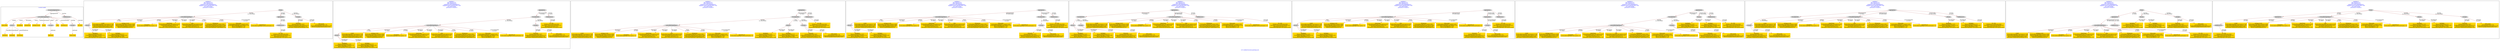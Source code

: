 digraph n0 {
fontcolor="blue"
remincross="true"
label="s25-s-oakland-museum-paintings.json"
subgraph cluster_0 {
label="1-correct model"
n2[style="filled",color="white",fillcolor="lightgray",label="CulturalHeritageObject1"];
n3[shape="plaintext",style="filled",fillcolor="gold",label="Date_made"];
n4[style="filled",color="white",fillcolor="lightgray",label="Person1"];
n5[shape="plaintext",style="filled",fillcolor="gold",label="Inscription"];
n6[shape="plaintext",style="filled",fillcolor="gold",label="Dimensions"];
n7[shape="plaintext",style="filled",fillcolor="gold",label="Subtype_of_Art"];
n8[shape="plaintext",style="filled",fillcolor="gold",label="Credit"];
n9[style="filled",color="white",fillcolor="lightgray",label="Concept1"];
n10[shape="plaintext",style="filled",fillcolor="gold",label="Title"];
n11[shape="plaintext",style="filled",fillcolor="gold",label="Accession_id"];
n12[style="filled",color="white",fillcolor="lightgray",label="Concept2"];
n13[shape="plaintext",style="filled",fillcolor="gold",label="birthDate"];
n14[shape="plaintext",style="filled",fillcolor="gold",label="deathDate"];
n15[shape="plaintext",style="filled",fillcolor="gold",label="ArtistName"];
n16[style="filled",color="white",fillcolor="lightgray",label="EuropeanaAggregation1"];
n17[style="filled",color="white",fillcolor="lightgray",label="WebResource2"];
n18[shape="plaintext",style="filled",fillcolor="gold",label="Pic_URL"];
n19[shape="plaintext",style="filled",fillcolor="gold",label="Keywords"];
n20[shape="plaintext",style="filled",fillcolor="gold",label="Type_of_Art"];
}
subgraph cluster_1 {
label="candidate 0\nlink coherence:0.0\nnode coherence:0.0\nconfidence:0.6921646066895412\nmapping score:0.3461061509477958\ncost:1800.020004\n-precision:0.5-recall:0.5"
n22[style="filled",color="white",fillcolor="lightgray",label="CulturalHeritageObject1"];
n23[style="filled",color="white",fillcolor="lightgray",label="Person1"];
n24[style="filled",color="white",fillcolor="lightgray",label="Aggregation1"];
n25[style="filled",color="white",fillcolor="lightgray",label="WebResource1"];
n26[style="filled",color="white",fillcolor="lightgray",label="Proxy1"];
n27[style="filled",color="white",fillcolor="lightgray",label="Concept1"];
n28[shape="plaintext",style="filled",fillcolor="gold",label="Credit\n[CulturalHeritageObject,provenance,0.726]\n[CulturalHeritageObject,description,0.203]\n[Person,biographicalInformation,0.044]\n[Document,columnSubClassOfLink,0.027]"];
n29[shape="plaintext",style="filled",fillcolor="gold",label="deathDate\n[Person,dateOfDeath,0.297]\n[CulturalHeritageObject,created,0.274]\n[Person,dateOfBirth,0.221]\n[CulturalHeritageObject,description,0.208]"];
n30[shape="plaintext",style="filled",fillcolor="gold",label="Subtype_of_Art\n[CulturalHeritageObject,medium,0.993]\n[Person,biographicalInformation,0.006]\n[CulturalHeritageObject,extent,0.0]\n[Person,nameOfThePerson,0.0]"];
n31[shape="plaintext",style="filled",fillcolor="gold",label="Inscription\n[CulturalHeritageObject,description,1.0]"];
n32[shape="plaintext",style="filled",fillcolor="gold",label="Keywords\n[Concept,prefLabel,0.467]\n[CulturalHeritageObject,description,0.271]\n[Person,biographicalInformation,0.16]\n[Document,columnSubClassOfLink,0.102]"];
n33[shape="plaintext",style="filled",fillcolor="gold",label="birthDate\n[Person,dateOfDeath,0.57]\n[CulturalHeritageObject,created,0.285]\n[Person,dateOfBirth,0.085]\n[CulturalHeritageObject,description,0.06]"];
n34[shape="plaintext",style="filled",fillcolor="gold",label="ArtistName\n[CulturalHeritageObject,description,0.422]\n[CulturalHeritageObject,title,0.216]\n[Document,classLink,0.187]\n[Document,columnSubClassOfLink,0.176]"];
n35[shape="plaintext",style="filled",fillcolor="gold",label="Pic_URL\n[WebResource,classLink,0.964]\n[Document,columnSubClassOfLink,0.02]\n[Document,classLink,0.012]\n[CulturalHeritageObject,description,0.003]"];
n36[shape="plaintext",style="filled",fillcolor="gold",label="Title\n[CulturalHeritageObject,description,0.452]\n[Person,biographicalInformation,0.334]\n[Document,classLink,0.112]\n[Document,columnSubClassOfLink,0.102]"];
n37[shape="plaintext",style="filled",fillcolor="gold",label="Dimensions\n[CulturalHeritageObject,extent,0.891]\n[CulturalHeritageObject,description,0.083]\n[Person,biographicalInformation,0.016]\n[CulturalHeritageObject,rightsHolder,0.01]"];
n38[shape="plaintext",style="filled",fillcolor="gold",label="Date_made\n[CulturalHeritageObject,created,0.425]\n[CulturalHeritageObject,description,0.253]\n[Person,dateOfDeath,0.178]\n[Person,dateOfBirth,0.144]"];
n39[shape="plaintext",style="filled",fillcolor="gold",label="Type_of_Art\n[Concept,prefLabel,0.79]\n[CulturalHeritageObject,description,0.123]\n[Person,biographicalInformation,0.087]"];
n40[shape="plaintext",style="filled",fillcolor="gold",label="Accession_id\n[CulturalHeritageObject,accessionNumber,1.0]"];
}
subgraph cluster_2 {
label="candidate 1\nlink coherence:0.0\nnode coherence:0.0\nconfidence:0.6921646066895412\nmapping score:0.3461061509477958\ncost:1800.020004\n-precision:0.5-recall:0.5"
n42[style="filled",color="white",fillcolor="lightgray",label="CulturalHeritageObject1"];
n43[style="filled",color="white",fillcolor="lightgray",label="Person1"];
n44[style="filled",color="white",fillcolor="lightgray",label="ProvidedCHO1"];
n45[style="filled",color="white",fillcolor="lightgray",label="Concept1"];
n46[style="filled",color="white",fillcolor="lightgray",label="Aggregation1"];
n47[style="filled",color="white",fillcolor="lightgray",label="WebResource1"];
n48[shape="plaintext",style="filled",fillcolor="gold",label="Credit\n[CulturalHeritageObject,provenance,0.726]\n[CulturalHeritageObject,description,0.203]\n[Person,biographicalInformation,0.044]\n[Document,columnSubClassOfLink,0.027]"];
n49[shape="plaintext",style="filled",fillcolor="gold",label="deathDate\n[Person,dateOfDeath,0.297]\n[CulturalHeritageObject,created,0.274]\n[Person,dateOfBirth,0.221]\n[CulturalHeritageObject,description,0.208]"];
n50[shape="plaintext",style="filled",fillcolor="gold",label="Subtype_of_Art\n[CulturalHeritageObject,medium,0.993]\n[Person,biographicalInformation,0.006]\n[CulturalHeritageObject,extent,0.0]\n[Person,nameOfThePerson,0.0]"];
n51[shape="plaintext",style="filled",fillcolor="gold",label="Inscription\n[CulturalHeritageObject,description,1.0]"];
n52[shape="plaintext",style="filled",fillcolor="gold",label="Keywords\n[Concept,prefLabel,0.467]\n[CulturalHeritageObject,description,0.271]\n[Person,biographicalInformation,0.16]\n[Document,columnSubClassOfLink,0.102]"];
n53[shape="plaintext",style="filled",fillcolor="gold",label="birthDate\n[Person,dateOfDeath,0.57]\n[CulturalHeritageObject,created,0.285]\n[Person,dateOfBirth,0.085]\n[CulturalHeritageObject,description,0.06]"];
n54[shape="plaintext",style="filled",fillcolor="gold",label="ArtistName\n[CulturalHeritageObject,description,0.422]\n[CulturalHeritageObject,title,0.216]\n[Document,classLink,0.187]\n[Document,columnSubClassOfLink,0.176]"];
n55[shape="plaintext",style="filled",fillcolor="gold",label="Pic_URL\n[WebResource,classLink,0.964]\n[Document,columnSubClassOfLink,0.02]\n[Document,classLink,0.012]\n[CulturalHeritageObject,description,0.003]"];
n56[shape="plaintext",style="filled",fillcolor="gold",label="Title\n[CulturalHeritageObject,description,0.452]\n[Person,biographicalInformation,0.334]\n[Document,classLink,0.112]\n[Document,columnSubClassOfLink,0.102]"];
n57[shape="plaintext",style="filled",fillcolor="gold",label="Dimensions\n[CulturalHeritageObject,extent,0.891]\n[CulturalHeritageObject,description,0.083]\n[Person,biographicalInformation,0.016]\n[CulturalHeritageObject,rightsHolder,0.01]"];
n58[shape="plaintext",style="filled",fillcolor="gold",label="Date_made\n[CulturalHeritageObject,created,0.425]\n[CulturalHeritageObject,description,0.253]\n[Person,dateOfDeath,0.178]\n[Person,dateOfBirth,0.144]"];
n59[shape="plaintext",style="filled",fillcolor="gold",label="Type_of_Art\n[Concept,prefLabel,0.79]\n[CulturalHeritageObject,description,0.123]\n[Person,biographicalInformation,0.087]"];
n60[shape="plaintext",style="filled",fillcolor="gold",label="Accession_id\n[CulturalHeritageObject,accessionNumber,1.0]"];
}
subgraph cluster_3 {
label="candidate 2\nlink coherence:0.0\nnode coherence:0.0\nconfidence:0.6921646066895412\nmapping score:0.3461061509477958\ncost:1800.020004\n-precision:0.5-recall:0.5"
n62[style="filled",color="white",fillcolor="lightgray",label="ProvidedCHO1"];
n63[style="filled",color="white",fillcolor="lightgray",label="CulturalHeritageObject1"];
n64[style="filled",color="white",fillcolor="lightgray",label="Person1"];
n65[style="filled",color="white",fillcolor="lightgray",label="Concept1"];
n66[style="filled",color="white",fillcolor="lightgray",label="Aggregation1"];
n67[style="filled",color="white",fillcolor="lightgray",label="WebResource1"];
n68[shape="plaintext",style="filled",fillcolor="gold",label="Credit\n[CulturalHeritageObject,provenance,0.726]\n[CulturalHeritageObject,description,0.203]\n[Person,biographicalInformation,0.044]\n[Document,columnSubClassOfLink,0.027]"];
n69[shape="plaintext",style="filled",fillcolor="gold",label="deathDate\n[Person,dateOfDeath,0.297]\n[CulturalHeritageObject,created,0.274]\n[Person,dateOfBirth,0.221]\n[CulturalHeritageObject,description,0.208]"];
n70[shape="plaintext",style="filled",fillcolor="gold",label="Subtype_of_Art\n[CulturalHeritageObject,medium,0.993]\n[Person,biographicalInformation,0.006]\n[CulturalHeritageObject,extent,0.0]\n[Person,nameOfThePerson,0.0]"];
n71[shape="plaintext",style="filled",fillcolor="gold",label="Inscription\n[CulturalHeritageObject,description,1.0]"];
n72[shape="plaintext",style="filled",fillcolor="gold",label="Keywords\n[Concept,prefLabel,0.467]\n[CulturalHeritageObject,description,0.271]\n[Person,biographicalInformation,0.16]\n[Document,columnSubClassOfLink,0.102]"];
n73[shape="plaintext",style="filled",fillcolor="gold",label="birthDate\n[Person,dateOfDeath,0.57]\n[CulturalHeritageObject,created,0.285]\n[Person,dateOfBirth,0.085]\n[CulturalHeritageObject,description,0.06]"];
n74[shape="plaintext",style="filled",fillcolor="gold",label="ArtistName\n[CulturalHeritageObject,description,0.422]\n[CulturalHeritageObject,title,0.216]\n[Document,classLink,0.187]\n[Document,columnSubClassOfLink,0.176]"];
n75[shape="plaintext",style="filled",fillcolor="gold",label="Pic_URL\n[WebResource,classLink,0.964]\n[Document,columnSubClassOfLink,0.02]\n[Document,classLink,0.012]\n[CulturalHeritageObject,description,0.003]"];
n76[shape="plaintext",style="filled",fillcolor="gold",label="Title\n[CulturalHeritageObject,description,0.452]\n[Person,biographicalInformation,0.334]\n[Document,classLink,0.112]\n[Document,columnSubClassOfLink,0.102]"];
n77[shape="plaintext",style="filled",fillcolor="gold",label="Dimensions\n[CulturalHeritageObject,extent,0.891]\n[CulturalHeritageObject,description,0.083]\n[Person,biographicalInformation,0.016]\n[CulturalHeritageObject,rightsHolder,0.01]"];
n78[shape="plaintext",style="filled",fillcolor="gold",label="Date_made\n[CulturalHeritageObject,created,0.425]\n[CulturalHeritageObject,description,0.253]\n[Person,dateOfDeath,0.178]\n[Person,dateOfBirth,0.144]"];
n79[shape="plaintext",style="filled",fillcolor="gold",label="Type_of_Art\n[Concept,prefLabel,0.79]\n[CulturalHeritageObject,description,0.123]\n[Person,biographicalInformation,0.087]"];
n80[shape="plaintext",style="filled",fillcolor="gold",label="Accession_id\n[CulturalHeritageObject,accessionNumber,1.0]"];
}
subgraph cluster_4 {
label="candidate 3\nlink coherence:0.0\nnode coherence:0.0\nconfidence:0.6921646066895412\nmapping score:0.3461061509477958\ncost:1800.020004\n-precision:0.5-recall:0.5"
n82[style="filled",color="white",fillcolor="lightgray",label="CulturalHeritageObject1"];
n83[style="filled",color="white",fillcolor="lightgray",label="Person1"];
n84[style="filled",color="white",fillcolor="lightgray",label="ProvidedCHO1"];
n85[style="filled",color="white",fillcolor="lightgray",label="Concept1"];
n86[style="filled",color="white",fillcolor="lightgray",label="Aggregation1"];
n87[style="filled",color="white",fillcolor="lightgray",label="WebResource1"];
n88[shape="plaintext",style="filled",fillcolor="gold",label="Credit\n[CulturalHeritageObject,provenance,0.726]\n[CulturalHeritageObject,description,0.203]\n[Person,biographicalInformation,0.044]\n[Document,columnSubClassOfLink,0.027]"];
n89[shape="plaintext",style="filled",fillcolor="gold",label="deathDate\n[Person,dateOfDeath,0.297]\n[CulturalHeritageObject,created,0.274]\n[Person,dateOfBirth,0.221]\n[CulturalHeritageObject,description,0.208]"];
n90[shape="plaintext",style="filled",fillcolor="gold",label="Subtype_of_Art\n[CulturalHeritageObject,medium,0.993]\n[Person,biographicalInformation,0.006]\n[CulturalHeritageObject,extent,0.0]\n[Person,nameOfThePerson,0.0]"];
n91[shape="plaintext",style="filled",fillcolor="gold",label="Inscription\n[CulturalHeritageObject,description,1.0]"];
n92[shape="plaintext",style="filled",fillcolor="gold",label="Keywords\n[Concept,prefLabel,0.467]\n[CulturalHeritageObject,description,0.271]\n[Person,biographicalInformation,0.16]\n[Document,columnSubClassOfLink,0.102]"];
n93[shape="plaintext",style="filled",fillcolor="gold",label="birthDate\n[Person,dateOfDeath,0.57]\n[CulturalHeritageObject,created,0.285]\n[Person,dateOfBirth,0.085]\n[CulturalHeritageObject,description,0.06]"];
n94[shape="plaintext",style="filled",fillcolor="gold",label="ArtistName\n[CulturalHeritageObject,description,0.422]\n[CulturalHeritageObject,title,0.216]\n[Document,classLink,0.187]\n[Document,columnSubClassOfLink,0.176]"];
n95[shape="plaintext",style="filled",fillcolor="gold",label="Pic_URL\n[WebResource,classLink,0.964]\n[Document,columnSubClassOfLink,0.02]\n[Document,classLink,0.012]\n[CulturalHeritageObject,description,0.003]"];
n96[shape="plaintext",style="filled",fillcolor="gold",label="Title\n[CulturalHeritageObject,description,0.452]\n[Person,biographicalInformation,0.334]\n[Document,classLink,0.112]\n[Document,columnSubClassOfLink,0.102]"];
n97[shape="plaintext",style="filled",fillcolor="gold",label="Dimensions\n[CulturalHeritageObject,extent,0.891]\n[CulturalHeritageObject,description,0.083]\n[Person,biographicalInformation,0.016]\n[CulturalHeritageObject,rightsHolder,0.01]"];
n98[shape="plaintext",style="filled",fillcolor="gold",label="Date_made\n[CulturalHeritageObject,created,0.425]\n[CulturalHeritageObject,description,0.253]\n[Person,dateOfDeath,0.178]\n[Person,dateOfBirth,0.144]"];
n99[shape="plaintext",style="filled",fillcolor="gold",label="Type_of_Art\n[Concept,prefLabel,0.79]\n[CulturalHeritageObject,description,0.123]\n[Person,biographicalInformation,0.087]"];
n100[shape="plaintext",style="filled",fillcolor="gold",label="Accession_id\n[CulturalHeritageObject,accessionNumber,1.0]"];
}
subgraph cluster_5 {
label="candidate 4\nlink coherence:0.0\nnode coherence:0.0\nconfidence:0.6921646066895412\nmapping score:0.3461061509477958\ncost:1800.020004\n-precision:0.5-recall:0.5"
n102[style="filled",color="white",fillcolor="lightgray",label="ProvidedCHO1"];
n103[style="filled",color="white",fillcolor="lightgray",label="Person1"];
n104[style="filled",color="white",fillcolor="lightgray",label="Concept1"];
n105[style="filled",color="white",fillcolor="lightgray",label="Aggregation1"];
n106[style="filled",color="white",fillcolor="lightgray",label="CulturalHeritageObject1"];
n107[style="filled",color="white",fillcolor="lightgray",label="WebResource1"];
n108[shape="plaintext",style="filled",fillcolor="gold",label="Credit\n[CulturalHeritageObject,provenance,0.726]\n[CulturalHeritageObject,description,0.203]\n[Person,biographicalInformation,0.044]\n[Document,columnSubClassOfLink,0.027]"];
n109[shape="plaintext",style="filled",fillcolor="gold",label="deathDate\n[Person,dateOfDeath,0.297]\n[CulturalHeritageObject,created,0.274]\n[Person,dateOfBirth,0.221]\n[CulturalHeritageObject,description,0.208]"];
n110[shape="plaintext",style="filled",fillcolor="gold",label="Subtype_of_Art\n[CulturalHeritageObject,medium,0.993]\n[Person,biographicalInformation,0.006]\n[CulturalHeritageObject,extent,0.0]\n[Person,nameOfThePerson,0.0]"];
n111[shape="plaintext",style="filled",fillcolor="gold",label="Inscription\n[CulturalHeritageObject,description,1.0]"];
n112[shape="plaintext",style="filled",fillcolor="gold",label="Keywords\n[Concept,prefLabel,0.467]\n[CulturalHeritageObject,description,0.271]\n[Person,biographicalInformation,0.16]\n[Document,columnSubClassOfLink,0.102]"];
n113[shape="plaintext",style="filled",fillcolor="gold",label="birthDate\n[Person,dateOfDeath,0.57]\n[CulturalHeritageObject,created,0.285]\n[Person,dateOfBirth,0.085]\n[CulturalHeritageObject,description,0.06]"];
n114[shape="plaintext",style="filled",fillcolor="gold",label="ArtistName\n[CulturalHeritageObject,description,0.422]\n[CulturalHeritageObject,title,0.216]\n[Document,classLink,0.187]\n[Document,columnSubClassOfLink,0.176]"];
n115[shape="plaintext",style="filled",fillcolor="gold",label="Pic_URL\n[WebResource,classLink,0.964]\n[Document,columnSubClassOfLink,0.02]\n[Document,classLink,0.012]\n[CulturalHeritageObject,description,0.003]"];
n116[shape="plaintext",style="filled",fillcolor="gold",label="Title\n[CulturalHeritageObject,description,0.452]\n[Person,biographicalInformation,0.334]\n[Document,classLink,0.112]\n[Document,columnSubClassOfLink,0.102]"];
n117[shape="plaintext",style="filled",fillcolor="gold",label="Dimensions\n[CulturalHeritageObject,extent,0.891]\n[CulturalHeritageObject,description,0.083]\n[Person,biographicalInformation,0.016]\n[CulturalHeritageObject,rightsHolder,0.01]"];
n118[shape="plaintext",style="filled",fillcolor="gold",label="Date_made\n[CulturalHeritageObject,created,0.425]\n[CulturalHeritageObject,description,0.253]\n[Person,dateOfDeath,0.178]\n[Person,dateOfBirth,0.144]"];
n119[shape="plaintext",style="filled",fillcolor="gold",label="Type_of_Art\n[Concept,prefLabel,0.79]\n[CulturalHeritageObject,description,0.123]\n[Person,biographicalInformation,0.087]"];
n120[shape="plaintext",style="filled",fillcolor="gold",label="Accession_id\n[CulturalHeritageObject,accessionNumber,1.0]"];
}
subgraph cluster_6 {
label="candidate 5\nlink coherence:0.0\nnode coherence:0.0\nconfidence:0.6921646066895412\nmapping score:0.3461061509477958\ncost:1800.030006\n-precision:0.5-recall:0.5"
n122[style="filled",color="white",fillcolor="lightgray",label="CulturalHeritageObject1"];
n123[style="filled",color="white",fillcolor="lightgray",label="Person1"];
n124[style="filled",color="white",fillcolor="lightgray",label="Organization1"];
n125[style="filled",color="white",fillcolor="lightgray",label="Concept1"];
n126[style="filled",color="white",fillcolor="lightgray",label="Aggregation1"];
n127[style="filled",color="white",fillcolor="lightgray",label="WebResource1"];
n128[shape="plaintext",style="filled",fillcolor="gold",label="Credit\n[CulturalHeritageObject,provenance,0.726]\n[CulturalHeritageObject,description,0.203]\n[Person,biographicalInformation,0.044]\n[Document,columnSubClassOfLink,0.027]"];
n129[shape="plaintext",style="filled",fillcolor="gold",label="deathDate\n[Person,dateOfDeath,0.297]\n[CulturalHeritageObject,created,0.274]\n[Person,dateOfBirth,0.221]\n[CulturalHeritageObject,description,0.208]"];
n130[shape="plaintext",style="filled",fillcolor="gold",label="Subtype_of_Art\n[CulturalHeritageObject,medium,0.993]\n[Person,biographicalInformation,0.006]\n[CulturalHeritageObject,extent,0.0]\n[Person,nameOfThePerson,0.0]"];
n131[shape="plaintext",style="filled",fillcolor="gold",label="Inscription\n[CulturalHeritageObject,description,1.0]"];
n132[shape="plaintext",style="filled",fillcolor="gold",label="Keywords\n[Concept,prefLabel,0.467]\n[CulturalHeritageObject,description,0.271]\n[Person,biographicalInformation,0.16]\n[Document,columnSubClassOfLink,0.102]"];
n133[shape="plaintext",style="filled",fillcolor="gold",label="birthDate\n[Person,dateOfDeath,0.57]\n[CulturalHeritageObject,created,0.285]\n[Person,dateOfBirth,0.085]\n[CulturalHeritageObject,description,0.06]"];
n134[shape="plaintext",style="filled",fillcolor="gold",label="ArtistName\n[CulturalHeritageObject,description,0.422]\n[CulturalHeritageObject,title,0.216]\n[Document,classLink,0.187]\n[Document,columnSubClassOfLink,0.176]"];
n135[shape="plaintext",style="filled",fillcolor="gold",label="Pic_URL\n[WebResource,classLink,0.964]\n[Document,columnSubClassOfLink,0.02]\n[Document,classLink,0.012]\n[CulturalHeritageObject,description,0.003]"];
n136[shape="plaintext",style="filled",fillcolor="gold",label="Title\n[CulturalHeritageObject,description,0.452]\n[Person,biographicalInformation,0.334]\n[Document,classLink,0.112]\n[Document,columnSubClassOfLink,0.102]"];
n137[shape="plaintext",style="filled",fillcolor="gold",label="Dimensions\n[CulturalHeritageObject,extent,0.891]\n[CulturalHeritageObject,description,0.083]\n[Person,biographicalInformation,0.016]\n[CulturalHeritageObject,rightsHolder,0.01]"];
n138[shape="plaintext",style="filled",fillcolor="gold",label="Date_made\n[CulturalHeritageObject,created,0.425]\n[CulturalHeritageObject,description,0.253]\n[Person,dateOfDeath,0.178]\n[Person,dateOfBirth,0.144]"];
n139[shape="plaintext",style="filled",fillcolor="gold",label="Type_of_Art\n[Concept,prefLabel,0.79]\n[CulturalHeritageObject,description,0.123]\n[Person,biographicalInformation,0.087]"];
n140[shape="plaintext",style="filled",fillcolor="gold",label="Accession_id\n[CulturalHeritageObject,accessionNumber,1.0]"];
}
subgraph cluster_7 {
label="candidate 6\nlink coherence:0.0\nnode coherence:0.0\nconfidence:0.6921646066895412\nmapping score:0.3461061509477958\ncost:1800.030006\n-precision:0.5-recall:0.5"
n142[style="filled",color="white",fillcolor="lightgray",label="ProvidedCHO1"];
n143[style="filled",color="white",fillcolor="lightgray",label="CulturalHeritageObject1"];
n144[style="filled",color="white",fillcolor="lightgray",label="Concept1"];
n145[style="filled",color="white",fillcolor="lightgray",label="Aggregation1"];
n146[style="filled",color="white",fillcolor="lightgray",label="Person1"];
n147[style="filled",color="white",fillcolor="lightgray",label="WebResource1"];
n148[shape="plaintext",style="filled",fillcolor="gold",label="Credit\n[CulturalHeritageObject,provenance,0.726]\n[CulturalHeritageObject,description,0.203]\n[Person,biographicalInformation,0.044]\n[Document,columnSubClassOfLink,0.027]"];
n149[shape="plaintext",style="filled",fillcolor="gold",label="deathDate\n[Person,dateOfDeath,0.297]\n[CulturalHeritageObject,created,0.274]\n[Person,dateOfBirth,0.221]\n[CulturalHeritageObject,description,0.208]"];
n150[shape="plaintext",style="filled",fillcolor="gold",label="Subtype_of_Art\n[CulturalHeritageObject,medium,0.993]\n[Person,biographicalInformation,0.006]\n[CulturalHeritageObject,extent,0.0]\n[Person,nameOfThePerson,0.0]"];
n151[shape="plaintext",style="filled",fillcolor="gold",label="Inscription\n[CulturalHeritageObject,description,1.0]"];
n152[shape="plaintext",style="filled",fillcolor="gold",label="Keywords\n[Concept,prefLabel,0.467]\n[CulturalHeritageObject,description,0.271]\n[Person,biographicalInformation,0.16]\n[Document,columnSubClassOfLink,0.102]"];
n153[shape="plaintext",style="filled",fillcolor="gold",label="birthDate\n[Person,dateOfDeath,0.57]\n[CulturalHeritageObject,created,0.285]\n[Person,dateOfBirth,0.085]\n[CulturalHeritageObject,description,0.06]"];
n154[shape="plaintext",style="filled",fillcolor="gold",label="ArtistName\n[CulturalHeritageObject,description,0.422]\n[CulturalHeritageObject,title,0.216]\n[Document,classLink,0.187]\n[Document,columnSubClassOfLink,0.176]"];
n155[shape="plaintext",style="filled",fillcolor="gold",label="Pic_URL\n[WebResource,classLink,0.964]\n[Document,columnSubClassOfLink,0.02]\n[Document,classLink,0.012]\n[CulturalHeritageObject,description,0.003]"];
n156[shape="plaintext",style="filled",fillcolor="gold",label="Title\n[CulturalHeritageObject,description,0.452]\n[Person,biographicalInformation,0.334]\n[Document,classLink,0.112]\n[Document,columnSubClassOfLink,0.102]"];
n157[shape="plaintext",style="filled",fillcolor="gold",label="Dimensions\n[CulturalHeritageObject,extent,0.891]\n[CulturalHeritageObject,description,0.083]\n[Person,biographicalInformation,0.016]\n[CulturalHeritageObject,rightsHolder,0.01]"];
n158[shape="plaintext",style="filled",fillcolor="gold",label="Date_made\n[CulturalHeritageObject,created,0.425]\n[CulturalHeritageObject,description,0.253]\n[Person,dateOfDeath,0.178]\n[Person,dateOfBirth,0.144]"];
n159[shape="plaintext",style="filled",fillcolor="gold",label="Type_of_Art\n[Concept,prefLabel,0.79]\n[CulturalHeritageObject,description,0.123]\n[Person,biographicalInformation,0.087]"];
n160[shape="plaintext",style="filled",fillcolor="gold",label="Accession_id\n[CulturalHeritageObject,accessionNumber,1.0]"];
}
subgraph cluster_8 {
label="candidate 7\nlink coherence:0.0\nnode coherence:0.0\nconfidence:0.6921646066895412\nmapping score:0.3461061509477958\ncost:1800.030006\n-precision:0.5-recall:0.5"
n162[style="filled",color="white",fillcolor="lightgray",label="ProvidedCHO1"];
n163[style="filled",color="white",fillcolor="lightgray",label="Concept1"];
n164[style="filled",color="white",fillcolor="lightgray",label="Aggregation1"];
n165[style="filled",color="white",fillcolor="lightgray",label="CulturalHeritageObject1"];
n166[style="filled",color="white",fillcolor="lightgray",label="Person1"];
n167[style="filled",color="white",fillcolor="lightgray",label="WebResource1"];
n168[shape="plaintext",style="filled",fillcolor="gold",label="Credit\n[CulturalHeritageObject,provenance,0.726]\n[CulturalHeritageObject,description,0.203]\n[Person,biographicalInformation,0.044]\n[Document,columnSubClassOfLink,0.027]"];
n169[shape="plaintext",style="filled",fillcolor="gold",label="deathDate\n[Person,dateOfDeath,0.297]\n[CulturalHeritageObject,created,0.274]\n[Person,dateOfBirth,0.221]\n[CulturalHeritageObject,description,0.208]"];
n170[shape="plaintext",style="filled",fillcolor="gold",label="Subtype_of_Art\n[CulturalHeritageObject,medium,0.993]\n[Person,biographicalInformation,0.006]\n[CulturalHeritageObject,extent,0.0]\n[Person,nameOfThePerson,0.0]"];
n171[shape="plaintext",style="filled",fillcolor="gold",label="Inscription\n[CulturalHeritageObject,description,1.0]"];
n172[shape="plaintext",style="filled",fillcolor="gold",label="Keywords\n[Concept,prefLabel,0.467]\n[CulturalHeritageObject,description,0.271]\n[Person,biographicalInformation,0.16]\n[Document,columnSubClassOfLink,0.102]"];
n173[shape="plaintext",style="filled",fillcolor="gold",label="birthDate\n[Person,dateOfDeath,0.57]\n[CulturalHeritageObject,created,0.285]\n[Person,dateOfBirth,0.085]\n[CulturalHeritageObject,description,0.06]"];
n174[shape="plaintext",style="filled",fillcolor="gold",label="ArtistName\n[CulturalHeritageObject,description,0.422]\n[CulturalHeritageObject,title,0.216]\n[Document,classLink,0.187]\n[Document,columnSubClassOfLink,0.176]"];
n175[shape="plaintext",style="filled",fillcolor="gold",label="Pic_URL\n[WebResource,classLink,0.964]\n[Document,columnSubClassOfLink,0.02]\n[Document,classLink,0.012]\n[CulturalHeritageObject,description,0.003]"];
n176[shape="plaintext",style="filled",fillcolor="gold",label="Title\n[CulturalHeritageObject,description,0.452]\n[Person,biographicalInformation,0.334]\n[Document,classLink,0.112]\n[Document,columnSubClassOfLink,0.102]"];
n177[shape="plaintext",style="filled",fillcolor="gold",label="Dimensions\n[CulturalHeritageObject,extent,0.891]\n[CulturalHeritageObject,description,0.083]\n[Person,biographicalInformation,0.016]\n[CulturalHeritageObject,rightsHolder,0.01]"];
n178[shape="plaintext",style="filled",fillcolor="gold",label="Date_made\n[CulturalHeritageObject,created,0.425]\n[CulturalHeritageObject,description,0.253]\n[Person,dateOfDeath,0.178]\n[Person,dateOfBirth,0.144]"];
n179[shape="plaintext",style="filled",fillcolor="gold",label="Type_of_Art\n[Concept,prefLabel,0.79]\n[CulturalHeritageObject,description,0.123]\n[Person,biographicalInformation,0.087]"];
n180[shape="plaintext",style="filled",fillcolor="gold",label="Accession_id\n[CulturalHeritageObject,accessionNumber,1.0]"];
}
subgraph cluster_9 {
label="candidate 8\nlink coherence:0.0\nnode coherence:0.0\nconfidence:0.6921646066895412\nmapping score:0.3461061509477958\ncost:1800.030006\n-precision:0.5-recall:0.5"
n182[style="filled",color="white",fillcolor="lightgray",label="Aggregation1"];
n183[style="filled",color="white",fillcolor="lightgray",label="CulturalHeritageObject1"];
n184[style="filled",color="white",fillcolor="lightgray",label="WebResource1"];
n185[style="filled",color="white",fillcolor="lightgray",label="Proxy1"];
n186[style="filled",color="white",fillcolor="lightgray",label="Person1"];
n187[style="filled",color="white",fillcolor="lightgray",label="Concept1"];
n188[shape="plaintext",style="filled",fillcolor="gold",label="Credit\n[CulturalHeritageObject,provenance,0.726]\n[CulturalHeritageObject,description,0.203]\n[Person,biographicalInformation,0.044]\n[Document,columnSubClassOfLink,0.027]"];
n189[shape="plaintext",style="filled",fillcolor="gold",label="deathDate\n[Person,dateOfDeath,0.297]\n[CulturalHeritageObject,created,0.274]\n[Person,dateOfBirth,0.221]\n[CulturalHeritageObject,description,0.208]"];
n190[shape="plaintext",style="filled",fillcolor="gold",label="Subtype_of_Art\n[CulturalHeritageObject,medium,0.993]\n[Person,biographicalInformation,0.006]\n[CulturalHeritageObject,extent,0.0]\n[Person,nameOfThePerson,0.0]"];
n191[shape="plaintext",style="filled",fillcolor="gold",label="Inscription\n[CulturalHeritageObject,description,1.0]"];
n192[shape="plaintext",style="filled",fillcolor="gold",label="Keywords\n[Concept,prefLabel,0.467]\n[CulturalHeritageObject,description,0.271]\n[Person,biographicalInformation,0.16]\n[Document,columnSubClassOfLink,0.102]"];
n193[shape="plaintext",style="filled",fillcolor="gold",label="birthDate\n[Person,dateOfDeath,0.57]\n[CulturalHeritageObject,created,0.285]\n[Person,dateOfBirth,0.085]\n[CulturalHeritageObject,description,0.06]"];
n194[shape="plaintext",style="filled",fillcolor="gold",label="ArtistName\n[CulturalHeritageObject,description,0.422]\n[CulturalHeritageObject,title,0.216]\n[Document,classLink,0.187]\n[Document,columnSubClassOfLink,0.176]"];
n195[shape="plaintext",style="filled",fillcolor="gold",label="Pic_URL\n[WebResource,classLink,0.964]\n[Document,columnSubClassOfLink,0.02]\n[Document,classLink,0.012]\n[CulturalHeritageObject,description,0.003]"];
n196[shape="plaintext",style="filled",fillcolor="gold",label="Title\n[CulturalHeritageObject,description,0.452]\n[Person,biographicalInformation,0.334]\n[Document,classLink,0.112]\n[Document,columnSubClassOfLink,0.102]"];
n197[shape="plaintext",style="filled",fillcolor="gold",label="Dimensions\n[CulturalHeritageObject,extent,0.891]\n[CulturalHeritageObject,description,0.083]\n[Person,biographicalInformation,0.016]\n[CulturalHeritageObject,rightsHolder,0.01]"];
n198[shape="plaintext",style="filled",fillcolor="gold",label="Date_made\n[CulturalHeritageObject,created,0.425]\n[CulturalHeritageObject,description,0.253]\n[Person,dateOfDeath,0.178]\n[Person,dateOfBirth,0.144]"];
n199[shape="plaintext",style="filled",fillcolor="gold",label="Type_of_Art\n[Concept,prefLabel,0.79]\n[CulturalHeritageObject,description,0.123]\n[Person,biographicalInformation,0.087]"];
n200[shape="plaintext",style="filled",fillcolor="gold",label="Accession_id\n[CulturalHeritageObject,accessionNumber,1.0]"];
}
subgraph cluster_10 {
label="candidate 9\nlink coherence:0.0\nnode coherence:0.0\nconfidence:0.6921646066895412\nmapping score:0.3461061509477958\ncost:1800.030006\n-precision:0.5-recall:0.5"
n202[style="filled",color="white",fillcolor="lightgray",label="Aggregation1"];
n203[style="filled",color="white",fillcolor="lightgray",label="WebResource1"];
n204[style="filled",color="white",fillcolor="lightgray",label="Proxy1"];
n205[style="filled",color="white",fillcolor="lightgray",label="CulturalHeritageObject1"];
n206[style="filled",color="white",fillcolor="lightgray",label="Person1"];
n207[style="filled",color="white",fillcolor="lightgray",label="Concept1"];
n208[shape="plaintext",style="filled",fillcolor="gold",label="Credit\n[CulturalHeritageObject,provenance,0.726]\n[CulturalHeritageObject,description,0.203]\n[Person,biographicalInformation,0.044]\n[Document,columnSubClassOfLink,0.027]"];
n209[shape="plaintext",style="filled",fillcolor="gold",label="deathDate\n[Person,dateOfDeath,0.297]\n[CulturalHeritageObject,created,0.274]\n[Person,dateOfBirth,0.221]\n[CulturalHeritageObject,description,0.208]"];
n210[shape="plaintext",style="filled",fillcolor="gold",label="Subtype_of_Art\n[CulturalHeritageObject,medium,0.993]\n[Person,biographicalInformation,0.006]\n[CulturalHeritageObject,extent,0.0]\n[Person,nameOfThePerson,0.0]"];
n211[shape="plaintext",style="filled",fillcolor="gold",label="Inscription\n[CulturalHeritageObject,description,1.0]"];
n212[shape="plaintext",style="filled",fillcolor="gold",label="Keywords\n[Concept,prefLabel,0.467]\n[CulturalHeritageObject,description,0.271]\n[Person,biographicalInformation,0.16]\n[Document,columnSubClassOfLink,0.102]"];
n213[shape="plaintext",style="filled",fillcolor="gold",label="birthDate\n[Person,dateOfDeath,0.57]\n[CulturalHeritageObject,created,0.285]\n[Person,dateOfBirth,0.085]\n[CulturalHeritageObject,description,0.06]"];
n214[shape="plaintext",style="filled",fillcolor="gold",label="ArtistName\n[CulturalHeritageObject,description,0.422]\n[CulturalHeritageObject,title,0.216]\n[Document,classLink,0.187]\n[Document,columnSubClassOfLink,0.176]"];
n215[shape="plaintext",style="filled",fillcolor="gold",label="Pic_URL\n[WebResource,classLink,0.964]\n[Document,columnSubClassOfLink,0.02]\n[Document,classLink,0.012]\n[CulturalHeritageObject,description,0.003]"];
n216[shape="plaintext",style="filled",fillcolor="gold",label="Title\n[CulturalHeritageObject,description,0.452]\n[Person,biographicalInformation,0.334]\n[Document,classLink,0.112]\n[Document,columnSubClassOfLink,0.102]"];
n217[shape="plaintext",style="filled",fillcolor="gold",label="Dimensions\n[CulturalHeritageObject,extent,0.891]\n[CulturalHeritageObject,description,0.083]\n[Person,biographicalInformation,0.016]\n[CulturalHeritageObject,rightsHolder,0.01]"];
n218[shape="plaintext",style="filled",fillcolor="gold",label="Date_made\n[CulturalHeritageObject,created,0.425]\n[CulturalHeritageObject,description,0.253]\n[Person,dateOfDeath,0.178]\n[Person,dateOfBirth,0.144]"];
n219[shape="plaintext",style="filled",fillcolor="gold",label="Type_of_Art\n[Concept,prefLabel,0.79]\n[CulturalHeritageObject,description,0.123]\n[Person,biographicalInformation,0.087]"];
n220[shape="plaintext",style="filled",fillcolor="gold",label="Accession_id\n[CulturalHeritageObject,accessionNumber,1.0]"];
}
n2 -> n3[color="brown",fontcolor="black",label="created"]
n2 -> n4[color="brown",fontcolor="black",label="creator"]
n2 -> n5[color="brown",fontcolor="black",label="description"]
n2 -> n6[color="brown",fontcolor="black",label="extent"]
n2 -> n7[color="brown",fontcolor="black",label="medium"]
n2 -> n8[color="brown",fontcolor="black",label="provenance"]
n2 -> n9[color="brown",fontcolor="black",label="subject"]
n2 -> n10[color="brown",fontcolor="black",label="title"]
n2 -> n11[color="brown",fontcolor="black",label="accessionNumber"]
n2 -> n12[color="brown",fontcolor="black",label="hasType"]
n4 -> n13[color="brown",fontcolor="black",label="dateOfBirth"]
n4 -> n14[color="brown",fontcolor="black",label="dateOfDeath"]
n4 -> n15[color="brown",fontcolor="black",label="nameOfThePerson"]
n16 -> n2[color="brown",fontcolor="black",label="aggregatedCHO"]
n16 -> n17[color="brown",fontcolor="black",label="hasView"]
n17 -> n18[color="brown",fontcolor="black",label="classLink"]
n9 -> n19[color="brown",fontcolor="black",label="prefLabel"]
n12 -> n20[color="brown",fontcolor="black",label="prefLabel"]
n22 -> n23[color="brown",fontcolor="black",label="sitter\nw=100.0"]
n24 -> n25[color="brown",fontcolor="black",label="hasView\nw=100.0"]
n26 -> n22[color="brown",fontcolor="black",label="hasType\nw=100.010002"]
n26 -> n24[color="brown",fontcolor="black",label="proxyIn\nw=100.0"]
n26 -> n27[color="brown",fontcolor="black",label="hasType\nw=100.010002"]
n22 -> n28[color="brown",fontcolor="black",label="provenance\nw=100.0"]
n23 -> n29[color="brown",fontcolor="black",label="dateOfDeath\nw=100.0"]
n22 -> n30[color="brown",fontcolor="black",label="medium\nw=100.0"]
n22 -> n31[color="brown",fontcolor="black",label="description\nw=100.0"]
n27 -> n32[color="brown",fontcolor="black",label="prefLabel\nw=100.0"]
n23 -> n33[color="brown",fontcolor="black",label="dateOfDeath\nw=100.0"]
n22 -> n34[color="brown",fontcolor="black",label="description\nw=100.0"]
n25 -> n35[color="brown",fontcolor="black",label="classLink\nw=100.0"]
n22 -> n36[color="brown",fontcolor="black",label="description\nw=100.0"]
n22 -> n37[color="brown",fontcolor="black",label="extent\nw=100.0"]
n22 -> n38[color="brown",fontcolor="black",label="created\nw=100.0"]
n27 -> n39[color="brown",fontcolor="black",label="prefLabel\nw=100.0"]
n22 -> n40[color="brown",fontcolor="black",label="accessionNumber\nw=100.0"]
n42 -> n43[color="brown",fontcolor="black",label="sitter\nw=100.0"]
n44 -> n42[color="brown",fontcolor="black",label="hasType\nw=100.010002"]
n44 -> n45[color="brown",fontcolor="black",label="hasType\nw=100.010002"]
n46 -> n44[color="brown",fontcolor="black",label="aggregatedCHO\nw=100.0"]
n46 -> n47[color="brown",fontcolor="black",label="hasView\nw=100.0"]
n42 -> n48[color="brown",fontcolor="black",label="provenance\nw=100.0"]
n43 -> n49[color="brown",fontcolor="black",label="dateOfDeath\nw=100.0"]
n42 -> n50[color="brown",fontcolor="black",label="medium\nw=100.0"]
n42 -> n51[color="brown",fontcolor="black",label="description\nw=100.0"]
n45 -> n52[color="brown",fontcolor="black",label="prefLabel\nw=100.0"]
n43 -> n53[color="brown",fontcolor="black",label="dateOfDeath\nw=100.0"]
n42 -> n54[color="brown",fontcolor="black",label="description\nw=100.0"]
n47 -> n55[color="brown",fontcolor="black",label="classLink\nw=100.0"]
n42 -> n56[color="brown",fontcolor="black",label="description\nw=100.0"]
n42 -> n57[color="brown",fontcolor="black",label="extent\nw=100.0"]
n42 -> n58[color="brown",fontcolor="black",label="created\nw=100.0"]
n45 -> n59[color="brown",fontcolor="black",label="prefLabel\nw=100.0"]
n42 -> n60[color="brown",fontcolor="black",label="accessionNumber\nw=100.0"]
n62 -> n63[color="brown",fontcolor="black",label="hasType\nw=100.010002"]
n62 -> n64[color="brown",fontcolor="black",label="sitter\nw=100.0"]
n62 -> n65[color="brown",fontcolor="black",label="hasType\nw=100.010002"]
n66 -> n62[color="brown",fontcolor="black",label="aggregatedCHO\nw=100.0"]
n66 -> n67[color="brown",fontcolor="black",label="hasView\nw=100.0"]
n63 -> n68[color="brown",fontcolor="black",label="provenance\nw=100.0"]
n64 -> n69[color="brown",fontcolor="black",label="dateOfDeath\nw=100.0"]
n63 -> n70[color="brown",fontcolor="black",label="medium\nw=100.0"]
n63 -> n71[color="brown",fontcolor="black",label="description\nw=100.0"]
n65 -> n72[color="brown",fontcolor="black",label="prefLabel\nw=100.0"]
n64 -> n73[color="brown",fontcolor="black",label="dateOfDeath\nw=100.0"]
n63 -> n74[color="brown",fontcolor="black",label="description\nw=100.0"]
n67 -> n75[color="brown",fontcolor="black",label="classLink\nw=100.0"]
n63 -> n76[color="brown",fontcolor="black",label="description\nw=100.0"]
n63 -> n77[color="brown",fontcolor="black",label="extent\nw=100.0"]
n63 -> n78[color="brown",fontcolor="black",label="created\nw=100.0"]
n65 -> n79[color="brown",fontcolor="black",label="prefLabel\nw=100.0"]
n63 -> n80[color="brown",fontcolor="black",label="accessionNumber\nw=100.0"]
n82 -> n83[color="brown",fontcolor="black",label="sitter\nw=100.0"]
n84 -> n85[color="brown",fontcolor="black",label="hasType\nw=100.010002"]
n86 -> n82[color="brown",fontcolor="black",label="aggregatedCHO\nw=100.010002"]
n86 -> n84[color="brown",fontcolor="black",label="aggregatedCHO\nw=100.0"]
n86 -> n87[color="brown",fontcolor="black",label="hasView\nw=100.0"]
n82 -> n88[color="brown",fontcolor="black",label="provenance\nw=100.0"]
n83 -> n89[color="brown",fontcolor="black",label="dateOfDeath\nw=100.0"]
n82 -> n90[color="brown",fontcolor="black",label="medium\nw=100.0"]
n82 -> n91[color="brown",fontcolor="black",label="description\nw=100.0"]
n85 -> n92[color="brown",fontcolor="black",label="prefLabel\nw=100.0"]
n83 -> n93[color="brown",fontcolor="black",label="dateOfDeath\nw=100.0"]
n82 -> n94[color="brown",fontcolor="black",label="description\nw=100.0"]
n87 -> n95[color="brown",fontcolor="black",label="classLink\nw=100.0"]
n82 -> n96[color="brown",fontcolor="black",label="description\nw=100.0"]
n82 -> n97[color="brown",fontcolor="black",label="extent\nw=100.0"]
n82 -> n98[color="brown",fontcolor="black",label="created\nw=100.0"]
n85 -> n99[color="brown",fontcolor="black",label="prefLabel\nw=100.0"]
n82 -> n100[color="brown",fontcolor="black",label="accessionNumber\nw=100.0"]
n102 -> n103[color="brown",fontcolor="black",label="sitter\nw=100.0"]
n102 -> n104[color="brown",fontcolor="black",label="hasType\nw=100.010002"]
n105 -> n106[color="brown",fontcolor="black",label="aggregatedCHO\nw=100.010002"]
n105 -> n102[color="brown",fontcolor="black",label="aggregatedCHO\nw=100.0"]
n105 -> n107[color="brown",fontcolor="black",label="hasView\nw=100.0"]
n106 -> n108[color="brown",fontcolor="black",label="provenance\nw=100.0"]
n103 -> n109[color="brown",fontcolor="black",label="dateOfDeath\nw=100.0"]
n106 -> n110[color="brown",fontcolor="black",label="medium\nw=100.0"]
n106 -> n111[color="brown",fontcolor="black",label="description\nw=100.0"]
n104 -> n112[color="brown",fontcolor="black",label="prefLabel\nw=100.0"]
n103 -> n113[color="brown",fontcolor="black",label="dateOfDeath\nw=100.0"]
n106 -> n114[color="brown",fontcolor="black",label="description\nw=100.0"]
n107 -> n115[color="brown",fontcolor="black",label="classLink\nw=100.0"]
n106 -> n116[color="brown",fontcolor="black",label="description\nw=100.0"]
n106 -> n117[color="brown",fontcolor="black",label="extent\nw=100.0"]
n106 -> n118[color="brown",fontcolor="black",label="created\nw=100.0"]
n104 -> n119[color="brown",fontcolor="black",label="prefLabel\nw=100.0"]
n106 -> n120[color="brown",fontcolor="black",label="accessionNumber\nw=100.0"]
n122 -> n123[color="brown",fontcolor="black",label="sitter\nw=100.0"]
n124 -> n125[color="brown",fontcolor="black",label="semanticRelation\nw=100.010002"]
n126 -> n122[color="brown",fontcolor="black",label="aggregatedCHO\nw=100.010002"]
n126 -> n124[color="brown",fontcolor="black",label="dataProvider\nw=100.010002"]
n126 -> n127[color="brown",fontcolor="black",label="hasView\nw=100.0"]
n122 -> n128[color="brown",fontcolor="black",label="provenance\nw=100.0"]
n123 -> n129[color="brown",fontcolor="black",label="dateOfDeath\nw=100.0"]
n122 -> n130[color="brown",fontcolor="black",label="medium\nw=100.0"]
n122 -> n131[color="brown",fontcolor="black",label="description\nw=100.0"]
n125 -> n132[color="brown",fontcolor="black",label="prefLabel\nw=100.0"]
n123 -> n133[color="brown",fontcolor="black",label="dateOfDeath\nw=100.0"]
n122 -> n134[color="brown",fontcolor="black",label="description\nw=100.0"]
n127 -> n135[color="brown",fontcolor="black",label="classLink\nw=100.0"]
n122 -> n136[color="brown",fontcolor="black",label="description\nw=100.0"]
n122 -> n137[color="brown",fontcolor="black",label="extent\nw=100.0"]
n122 -> n138[color="brown",fontcolor="black",label="created\nw=100.0"]
n125 -> n139[color="brown",fontcolor="black",label="prefLabel\nw=100.0"]
n122 -> n140[color="brown",fontcolor="black",label="accessionNumber\nw=100.0"]
n142 -> n143[color="brown",fontcolor="black",label="hasType\nw=100.010002"]
n142 -> n144[color="brown",fontcolor="black",label="hasType\nw=100.010002"]
n145 -> n146[color="brown",fontcolor="black",label="dataProvider\nw=100.010002"]
n145 -> n142[color="brown",fontcolor="black",label="aggregatedCHO\nw=100.0"]
n145 -> n147[color="brown",fontcolor="black",label="hasView\nw=100.0"]
n143 -> n148[color="brown",fontcolor="black",label="provenance\nw=100.0"]
n146 -> n149[color="brown",fontcolor="black",label="dateOfDeath\nw=100.0"]
n143 -> n150[color="brown",fontcolor="black",label="medium\nw=100.0"]
n143 -> n151[color="brown",fontcolor="black",label="description\nw=100.0"]
n144 -> n152[color="brown",fontcolor="black",label="prefLabel\nw=100.0"]
n146 -> n153[color="brown",fontcolor="black",label="dateOfDeath\nw=100.0"]
n143 -> n154[color="brown",fontcolor="black",label="description\nw=100.0"]
n147 -> n155[color="brown",fontcolor="black",label="classLink\nw=100.0"]
n143 -> n156[color="brown",fontcolor="black",label="description\nw=100.0"]
n143 -> n157[color="brown",fontcolor="black",label="extent\nw=100.0"]
n143 -> n158[color="brown",fontcolor="black",label="created\nw=100.0"]
n144 -> n159[color="brown",fontcolor="black",label="prefLabel\nw=100.0"]
n143 -> n160[color="brown",fontcolor="black",label="accessionNumber\nw=100.0"]
n162 -> n163[color="brown",fontcolor="black",label="hasType\nw=100.010002"]
n164 -> n165[color="brown",fontcolor="black",label="aggregatedCHO\nw=100.010002"]
n164 -> n166[color="brown",fontcolor="black",label="dataProvider\nw=100.010002"]
n164 -> n162[color="brown",fontcolor="black",label="aggregatedCHO\nw=100.0"]
n164 -> n167[color="brown",fontcolor="black",label="hasView\nw=100.0"]
n165 -> n168[color="brown",fontcolor="black",label="provenance\nw=100.0"]
n166 -> n169[color="brown",fontcolor="black",label="dateOfDeath\nw=100.0"]
n165 -> n170[color="brown",fontcolor="black",label="medium\nw=100.0"]
n165 -> n171[color="brown",fontcolor="black",label="description\nw=100.0"]
n163 -> n172[color="brown",fontcolor="black",label="prefLabel\nw=100.0"]
n166 -> n173[color="brown",fontcolor="black",label="dateOfDeath\nw=100.0"]
n165 -> n174[color="brown",fontcolor="black",label="description\nw=100.0"]
n167 -> n175[color="brown",fontcolor="black",label="classLink\nw=100.0"]
n165 -> n176[color="brown",fontcolor="black",label="description\nw=100.0"]
n165 -> n177[color="brown",fontcolor="black",label="extent\nw=100.0"]
n165 -> n178[color="brown",fontcolor="black",label="created\nw=100.0"]
n163 -> n179[color="brown",fontcolor="black",label="prefLabel\nw=100.0"]
n165 -> n180[color="brown",fontcolor="black",label="accessionNumber\nw=100.0"]
n182 -> n183[color="brown",fontcolor="black",label="aggregatedCHO\nw=100.010002"]
n182 -> n184[color="brown",fontcolor="black",label="hasView\nw=100.0"]
n185 -> n186[color="brown",fontcolor="black",label="hasType\nw=100.010002"]
n185 -> n182[color="brown",fontcolor="black",label="proxyIn\nw=100.0"]
n185 -> n187[color="brown",fontcolor="black",label="hasType\nw=100.010002"]
n183 -> n188[color="brown",fontcolor="black",label="provenance\nw=100.0"]
n186 -> n189[color="brown",fontcolor="black",label="dateOfDeath\nw=100.0"]
n183 -> n190[color="brown",fontcolor="black",label="medium\nw=100.0"]
n183 -> n191[color="brown",fontcolor="black",label="description\nw=100.0"]
n187 -> n192[color="brown",fontcolor="black",label="prefLabel\nw=100.0"]
n186 -> n193[color="brown",fontcolor="black",label="dateOfDeath\nw=100.0"]
n183 -> n194[color="brown",fontcolor="black",label="description\nw=100.0"]
n184 -> n195[color="brown",fontcolor="black",label="classLink\nw=100.0"]
n183 -> n196[color="brown",fontcolor="black",label="description\nw=100.0"]
n183 -> n197[color="brown",fontcolor="black",label="extent\nw=100.0"]
n183 -> n198[color="brown",fontcolor="black",label="created\nw=100.0"]
n187 -> n199[color="brown",fontcolor="black",label="prefLabel\nw=100.0"]
n183 -> n200[color="brown",fontcolor="black",label="accessionNumber\nw=100.0"]
n202 -> n203[color="brown",fontcolor="black",label="hasView\nw=100.0"]
n204 -> n205[color="brown",fontcolor="black",label="hasType\nw=100.010002"]
n204 -> n206[color="brown",fontcolor="black",label="hasType\nw=100.010002"]
n204 -> n202[color="brown",fontcolor="black",label="proxyIn\nw=100.0"]
n204 -> n207[color="brown",fontcolor="black",label="hasType\nw=100.010002"]
n205 -> n208[color="brown",fontcolor="black",label="provenance\nw=100.0"]
n206 -> n209[color="brown",fontcolor="black",label="dateOfDeath\nw=100.0"]
n205 -> n210[color="brown",fontcolor="black",label="medium\nw=100.0"]
n205 -> n211[color="brown",fontcolor="black",label="description\nw=100.0"]
n207 -> n212[color="brown",fontcolor="black",label="prefLabel\nw=100.0"]
n206 -> n213[color="brown",fontcolor="black",label="dateOfDeath\nw=100.0"]
n205 -> n214[color="brown",fontcolor="black",label="description\nw=100.0"]
n203 -> n215[color="brown",fontcolor="black",label="classLink\nw=100.0"]
n205 -> n216[color="brown",fontcolor="black",label="description\nw=100.0"]
n205 -> n217[color="brown",fontcolor="black",label="extent\nw=100.0"]
n205 -> n218[color="brown",fontcolor="black",label="created\nw=100.0"]
n207 -> n219[color="brown",fontcolor="black",label="prefLabel\nw=100.0"]
n205 -> n220[color="brown",fontcolor="black",label="accessionNumber\nw=100.0"]
}
